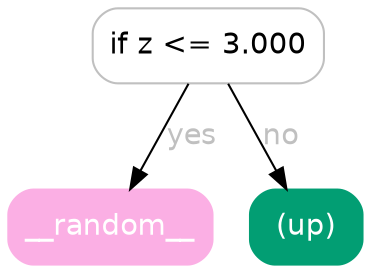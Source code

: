 digraph Tree {
	graph [bb="0,0,170,123"];
	node [color=gray,
		fillcolor=white,
		fontname=helvetica,
		label="\N",
		shape=box,
		style="filled, rounded"
	];
	edge [fontname=helvetica];
	0	[height=0.5,
		label="if z <= 3.000",
		pos="96,105",
		width=1.5417];
	1	[color="#fbafe4",
		fillcolor="#fbafe4",
		fontcolor=white,
		height=0.5,
		label=__random__,
		pos="49,18",
		width=1.3611];
	0 -> 1	[fontcolor=gray,
		label=yes,
		lp="88.5,61.5",
		pos="e,58.497,36.175 86.489,86.799 79.863,74.817 70.906,58.617 63.408,45.057"];
	2	[color="#029e73",
		fillcolor="#029e73",
		fontcolor=white,
		height=0.5,
		label="(up)",
		pos="143,18",
		width=0.75];
	0 -> 2	[fontcolor=gray,
		label=no,
		lp="131,61.5",
		pos="e,133.5,36.175 105.51,86.799 112.14,74.817 121.09,58.617 128.59,45.057"];
}
